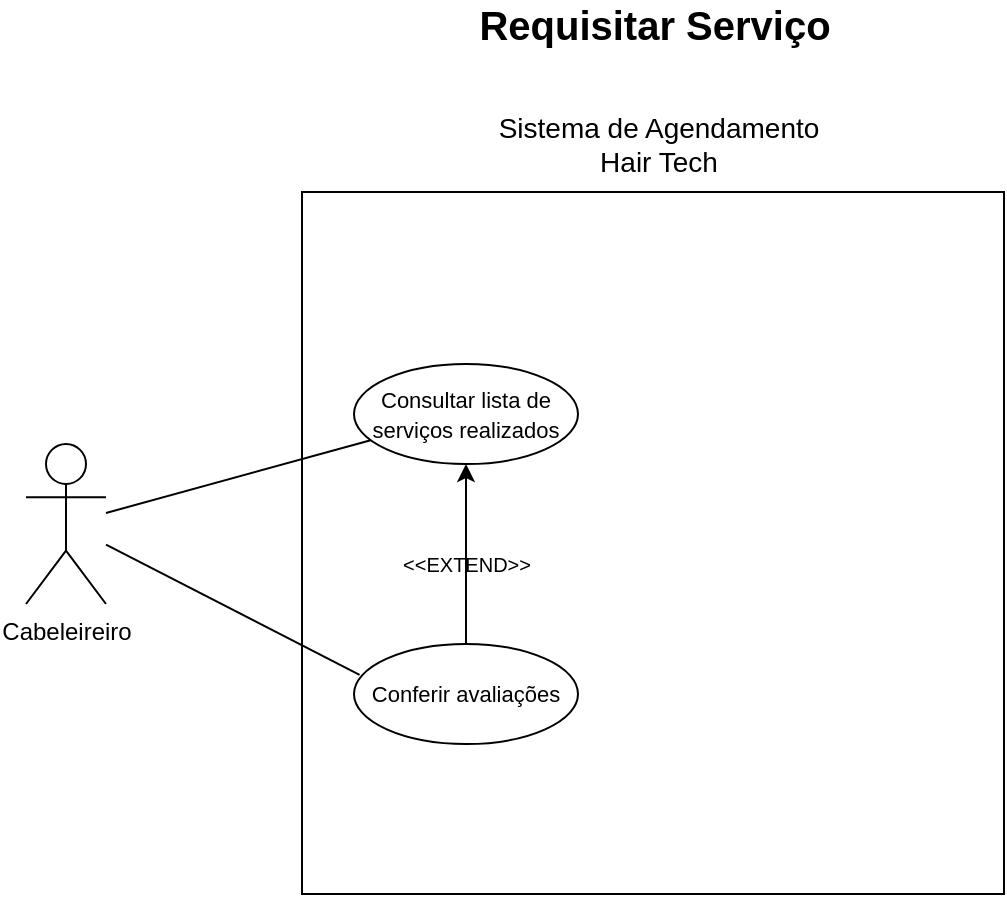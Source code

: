 <mxfile version="14.6.9" type="device"><diagram id="q7XtdAz2vV3uT24PkCH7" name="Page-1"><mxGraphModel dx="1422" dy="794" grid="1" gridSize="10" guides="1" tooltips="1" connect="1" arrows="1" fold="1" page="1" pageScale="1" pageWidth="827" pageHeight="1169" math="0" shadow="0"><root><mxCell id="0"/><mxCell id="1" parent="0"/><mxCell id="65bBrx712lMK6DgYdUW5-1" value="" style="whiteSpace=wrap;html=1;aspect=fixed;" parent="1" vertex="1"><mxGeometry x="238" y="234" width="351" height="351" as="geometry"/></mxCell><mxCell id="65bBrx712lMK6DgYdUW5-2" value="Cabeleireiro" style="shape=umlActor;verticalLabelPosition=bottom;verticalAlign=top;html=1;outlineConnect=0;" parent="1" vertex="1"><mxGeometry x="100" y="360" width="40" height="80" as="geometry"/></mxCell><mxCell id="65bBrx712lMK6DgYdUW5-6" value="&lt;font style=&quot;font-size: 14px&quot;&gt;Sistema de Agendamento Hair Tech&lt;/font&gt;" style="text;html=1;strokeColor=none;fillColor=none;align=center;verticalAlign=middle;whiteSpace=wrap;rounded=0;" parent="1" vertex="1"><mxGeometry x="333" y="200" width="167" height="20" as="geometry"/></mxCell><mxCell id="65bBrx712lMK6DgYdUW5-8" value="&lt;b&gt;&lt;font style=&quot;font-size: 20px&quot;&gt;Requisitar Serviço&lt;/font&gt;&lt;/b&gt;" style="text;html=1;align=center;verticalAlign=middle;resizable=0;points=[];autosize=1;strokeColor=none;" parent="1" vertex="1"><mxGeometry x="319" y="140" width="190" height="20" as="geometry"/></mxCell><mxCell id="65bBrx712lMK6DgYdUW5-12" style="edgeStyle=orthogonalEdgeStyle;rounded=0;orthogonalLoop=1;jettySize=auto;html=1;" parent="1" source="65bBrx712lMK6DgYdUW5-9" target="65bBrx712lMK6DgYdUW5-10" edge="1"><mxGeometry relative="1" as="geometry"><mxPoint x="288" y="420" as="targetPoint"/></mxGeometry></mxCell><mxCell id="65bBrx712lMK6DgYdUW5-16" style="rounded=0;orthogonalLoop=1;jettySize=auto;html=1;endArrow=none;endFill=0;exitX=0.025;exitY=0.309;exitDx=0;exitDy=0;exitPerimeter=0;" parent="1" source="65bBrx712lMK6DgYdUW5-9" target="65bBrx712lMK6DgYdUW5-2" edge="1"><mxGeometry relative="1" as="geometry"/></mxCell><mxCell id="65bBrx712lMK6DgYdUW5-9" value="&lt;font style=&quot;font-size: 11px&quot;&gt;Conferir avaliações&lt;/font&gt;" style="ellipse;whiteSpace=wrap;html=1;" parent="1" vertex="1"><mxGeometry x="264" y="460" width="112" height="50" as="geometry"/></mxCell><mxCell id="65bBrx712lMK6DgYdUW5-17" style="edgeStyle=none;rounded=0;orthogonalLoop=1;jettySize=auto;html=1;endArrow=none;endFill=0;" parent="1" source="65bBrx712lMK6DgYdUW5-10" target="65bBrx712lMK6DgYdUW5-2" edge="1"><mxGeometry relative="1" as="geometry"/></mxCell><mxCell id="65bBrx712lMK6DgYdUW5-10" value="&lt;span style=&quot;font-size: 11px&quot;&gt;Consultar lista de serviços realizados&lt;/span&gt;" style="ellipse;whiteSpace=wrap;html=1;" parent="1" vertex="1"><mxGeometry x="264" y="320" width="112" height="50" as="geometry"/></mxCell><mxCell id="65bBrx712lMK6DgYdUW5-13" value="&lt;font style=&quot;font-size: 10px&quot;&gt;&amp;lt;&amp;lt;EXTEND&amp;gt;&amp;gt;&lt;/font&gt;" style="text;html=1;align=center;verticalAlign=middle;resizable=0;points=[];autosize=1;strokeColor=none;" parent="1" vertex="1"><mxGeometry x="280" y="410" width="80" height="20" as="geometry"/></mxCell></root></mxGraphModel></diagram></mxfile>